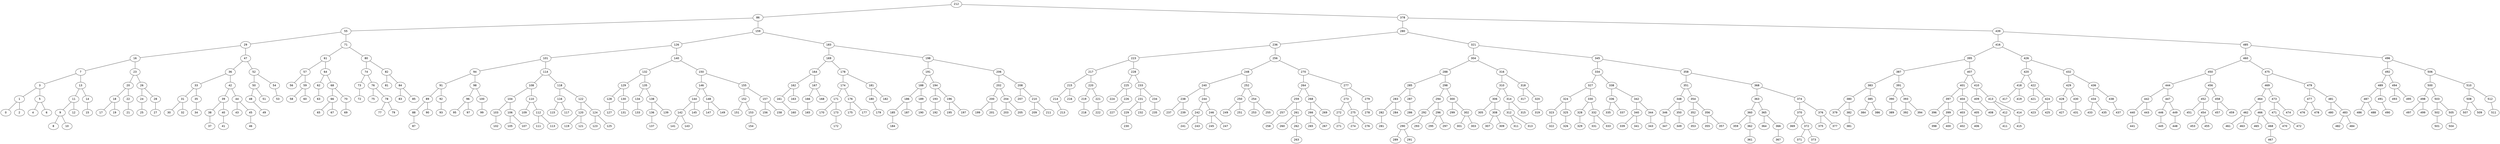graph BST {
    node [fontname="Helvetica"];
    212 [label="212"];
    212 -- 86;
    86 [label="86"];
    86 -- 55;
    55 [label="55"];
    55 -- 29;
    29 [label="29"];
    29 -- 16;
    16 [label="16"];
    16 -- 7;
    7 [label="7"];
    7 -- 3;
    3 [label="3"];
    3 -- 1;
    1 [label="1"];
    1 -- 0;
    0 [label="0"];
    1 -- 2;
    2 [label="2"];
    3 -- 5;
    5 [label="5"];
    5 -- 4;
    4 [label="4"];
    5 -- 6;
    6 [label="6"];
    7 -- 13;
    13 [label="13"];
    13 -- 11;
    11 [label="11"];
    11 -- 9;
    9 [label="9"];
    9 -- 8;
    8 [label="8"];
    9 -- 10;
    10 [label="10"];
    11 -- 12;
    12 [label="12"];
    13 -- 14;
    14 [label="14"];
    14 -- 15;
    15 [label="15"];
    16 -- 23;
    23 [label="23"];
    23 -- 20;
    20 [label="20"];
    20 -- 18;
    18 [label="18"];
    18 -- 17;
    17 [label="17"];
    18 -- 19;
    19 [label="19"];
    20 -- 22;
    22 [label="22"];
    22 -- 21;
    21 [label="21"];
    23 -- 26;
    26 [label="26"];
    26 -- 24;
    24 [label="24"];
    24 -- 25;
    25 [label="25"];
    26 -- 28;
    28 [label="28"];
    28 -- 27;
    27 [label="27"];
    29 -- 47;
    47 [label="47"];
    47 -- 36;
    36 [label="36"];
    36 -- 33;
    33 [label="33"];
    33 -- 31;
    31 [label="31"];
    31 -- 30;
    30 [label="30"];
    31 -- 32;
    32 [label="32"];
    33 -- 35;
    35 [label="35"];
    35 -- 34;
    34 [label="34"];
    36 -- 42;
    42 [label="42"];
    42 -- 39;
    39 [label="39"];
    39 -- 38;
    38 [label="38"];
    38 -- 37;
    37 [label="37"];
    39 -- 40;
    40 [label="40"];
    40 -- 41;
    41 [label="41"];
    42 -- 44;
    44 [label="44"];
    44 -- 43;
    43 [label="43"];
    44 -- 45;
    45 [label="45"];
    45 -- 46;
    46 [label="46"];
    47 -- 52;
    52 [label="52"];
    52 -- 50;
    50 [label="50"];
    50 -- 48;
    48 [label="48"];
    48 -- 49;
    49 [label="49"];
    50 -- 51;
    51 [label="51"];
    52 -- 54;
    54 [label="54"];
    54 -- 53;
    53 [label="53"];
    55 -- 71;
    71 [label="71"];
    71 -- 61;
    61 [label="61"];
    61 -- 57;
    57 [label="57"];
    57 -- 56;
    56 [label="56"];
    57 -- 59;
    59 [label="59"];
    59 -- 58;
    58 [label="58"];
    59 -- 60;
    60 [label="60"];
    61 -- 64;
    64 [label="64"];
    64 -- 62;
    62 [label="62"];
    62 -- 63;
    63 [label="63"];
    64 -- 68;
    68 [label="68"];
    68 -- 66;
    66 [label="66"];
    66 -- 65;
    65 [label="65"];
    66 -- 67;
    67 [label="67"];
    68 -- 70;
    70 [label="70"];
    70 -- 69;
    69 [label="69"];
    71 -- 80;
    80 [label="80"];
    80 -- 74;
    74 [label="74"];
    74 -- 73;
    73 [label="73"];
    73 -- 72;
    72 [label="72"];
    74 -- 76;
    76 [label="76"];
    76 -- 75;
    75 [label="75"];
    76 -- 78;
    78 [label="78"];
    78 -- 77;
    77 [label="77"];
    78 -- 79;
    79 [label="79"];
    80 -- 82;
    82 [label="82"];
    82 -- 81;
    81 [label="81"];
    82 -- 84;
    84 [label="84"];
    84 -- 83;
    83 [label="83"];
    84 -- 85;
    85 [label="85"];
    86 -- 159;
    159 [label="159"];
    159 -- 126;
    126 [label="126"];
    126 -- 101;
    101 [label="101"];
    101 -- 94;
    94 [label="94"];
    94 -- 91;
    91 [label="91"];
    91 -- 89;
    89 [label="89"];
    89 -- 88;
    88 [label="88"];
    88 -- 87;
    87 [label="87"];
    89 -- 90;
    90 [label="90"];
    91 -- 92;
    92 [label="92"];
    92 -- 93;
    93 [label="93"];
    94 -- 98;
    98 [label="98"];
    98 -- 96;
    96 [label="96"];
    96 -- 95;
    95 [label="95"];
    96 -- 97;
    97 [label="97"];
    98 -- 100;
    100 [label="100"];
    100 -- 99;
    99 [label="99"];
    101 -- 114;
    114 [label="114"];
    114 -- 108;
    108 [label="108"];
    108 -- 104;
    104 [label="104"];
    104 -- 103;
    103 [label="103"];
    103 -- 102;
    102 [label="102"];
    104 -- 106;
    106 [label="106"];
    106 -- 105;
    105 [label="105"];
    106 -- 107;
    107 [label="107"];
    108 -- 110;
    110 [label="110"];
    110 -- 109;
    109 [label="109"];
    110 -- 112;
    112 [label="112"];
    112 -- 111;
    111 [label="111"];
    112 -- 113;
    113 [label="113"];
    114 -- 118;
    118 [label="118"];
    118 -- 116;
    116 [label="116"];
    116 -- 115;
    115 [label="115"];
    116 -- 117;
    117 [label="117"];
    118 -- 122;
    122 [label="122"];
    122 -- 120;
    120 [label="120"];
    120 -- 119;
    119 [label="119"];
    120 -- 121;
    121 [label="121"];
    122 -- 124;
    124 [label="124"];
    124 -- 123;
    123 [label="123"];
    124 -- 125;
    125 [label="125"];
    126 -- 140;
    140 [label="140"];
    140 -- 132;
    132 [label="132"];
    132 -- 129;
    129 [label="129"];
    129 -- 128;
    128 [label="128"];
    128 -- 127;
    127 [label="127"];
    129 -- 130;
    130 [label="130"];
    130 -- 131;
    131 [label="131"];
    132 -- 135;
    135 [label="135"];
    135 -- 134;
    134 [label="134"];
    134 -- 133;
    133 [label="133"];
    135 -- 138;
    138 [label="138"];
    138 -- 136;
    136 [label="136"];
    136 -- 137;
    137 [label="137"];
    138 -- 139;
    139 [label="139"];
    140 -- 150;
    150 [label="150"];
    150 -- 146;
    146 [label="146"];
    146 -- 144;
    144 [label="144"];
    144 -- 142;
    142 [label="142"];
    142 -- 141;
    141 [label="141"];
    142 -- 143;
    143 [label="143"];
    144 -- 145;
    145 [label="145"];
    146 -- 148;
    148 [label="148"];
    148 -- 147;
    147 [label="147"];
    148 -- 149;
    149 [label="149"];
    150 -- 155;
    155 [label="155"];
    155 -- 152;
    152 [label="152"];
    152 -- 151;
    151 [label="151"];
    152 -- 153;
    153 [label="153"];
    153 -- 154;
    154 [label="154"];
    155 -- 157;
    157 [label="157"];
    157 -- 156;
    156 [label="156"];
    157 -- 158;
    158 [label="158"];
    159 -- 183;
    183 [label="183"];
    183 -- 169;
    169 [label="169"];
    169 -- 164;
    164 [label="164"];
    164 -- 162;
    162 [label="162"];
    162 -- 161;
    161 [label="161"];
    161 -- 160;
    160 [label="160"];
    162 -- 163;
    163 [label="163"];
    164 -- 167;
    167 [label="167"];
    167 -- 166;
    166 [label="166"];
    166 -- 165;
    165 [label="165"];
    167 -- 168;
    168 [label="168"];
    169 -- 178;
    178 [label="178"];
    178 -- 174;
    174 [label="174"];
    174 -- 171;
    171 [label="171"];
    171 -- 170;
    170 [label="170"];
    171 -- 173;
    173 [label="173"];
    173 -- 172;
    172 [label="172"];
    174 -- 176;
    176 [label="176"];
    176 -- 175;
    175 [label="175"];
    176 -- 177;
    177 [label="177"];
    178 -- 181;
    181 [label="181"];
    181 -- 180;
    180 [label="180"];
    180 -- 179;
    179 [label="179"];
    181 -- 182;
    182 [label="182"];
    183 -- 198;
    198 [label="198"];
    198 -- 191;
    191 [label="191"];
    191 -- 188;
    188 [label="188"];
    188 -- 186;
    186 [label="186"];
    186 -- 185;
    185 [label="185"];
    185 -- 184;
    184 [label="184"];
    186 -- 187;
    187 [label="187"];
    188 -- 189;
    189 [label="189"];
    189 -- 190;
    190 [label="190"];
    191 -- 194;
    194 [label="194"];
    194 -- 193;
    193 [label="193"];
    193 -- 192;
    192 [label="192"];
    194 -- 196;
    196 [label="196"];
    196 -- 195;
    195 [label="195"];
    196 -- 197;
    197 [label="197"];
    198 -- 206;
    206 [label="206"];
    206 -- 202;
    202 [label="202"];
    202 -- 200;
    200 [label="200"];
    200 -- 199;
    199 [label="199"];
    200 -- 201;
    201 [label="201"];
    202 -- 204;
    204 [label="204"];
    204 -- 203;
    203 [label="203"];
    204 -- 205;
    205 [label="205"];
    206 -- 208;
    208 [label="208"];
    208 -- 207;
    207 [label="207"];
    208 -- 210;
    210 [label="210"];
    210 -- 209;
    209 [label="209"];
    210 -- 211;
    211 [label="211"];
    212 -- 378;
    378 [label="378"];
    378 -- 280;
    280 [label="280"];
    280 -- 236;
    236 [label="236"];
    236 -- 223;
    223 [label="223"];
    223 -- 217;
    217 [label="217"];
    217 -- 215;
    215 [label="215"];
    215 -- 214;
    214 [label="214"];
    214 -- 213;
    213 [label="213"];
    215 -- 216;
    216 [label="216"];
    217 -- 220;
    220 [label="220"];
    220 -- 219;
    219 [label="219"];
    219 -- 218;
    218 [label="218"];
    220 -- 221;
    221 [label="221"];
    221 -- 222;
    222 [label="222"];
    223 -- 228;
    228 [label="228"];
    228 -- 225;
    225 [label="225"];
    225 -- 224;
    224 [label="224"];
    225 -- 226;
    226 [label="226"];
    226 -- 227;
    227 [label="227"];
    228 -- 233;
    233 [label="233"];
    233 -- 231;
    231 [label="231"];
    231 -- 229;
    229 [label="229"];
    229 -- 230;
    230 [label="230"];
    231 -- 232;
    232 [label="232"];
    233 -- 234;
    234 [label="234"];
    234 -- 235;
    235 [label="235"];
    236 -- 256;
    256 [label="256"];
    256 -- 248;
    248 [label="248"];
    248 -- 240;
    240 [label="240"];
    240 -- 238;
    238 [label="238"];
    238 -- 237;
    237 [label="237"];
    238 -- 239;
    239 [label="239"];
    240 -- 244;
    244 [label="244"];
    244 -- 242;
    242 [label="242"];
    242 -- 241;
    241 [label="241"];
    242 -- 243;
    243 [label="243"];
    244 -- 246;
    246 [label="246"];
    246 -- 245;
    245 [label="245"];
    246 -- 247;
    247 [label="247"];
    248 -- 252;
    252 [label="252"];
    252 -- 250;
    250 [label="250"];
    250 -- 249;
    249 [label="249"];
    250 -- 251;
    251 [label="251"];
    252 -- 254;
    254 [label="254"];
    254 -- 253;
    253 [label="253"];
    254 -- 255;
    255 [label="255"];
    256 -- 270;
    270 [label="270"];
    270 -- 264;
    264 [label="264"];
    264 -- 259;
    259 [label="259"];
    259 -- 257;
    257 [label="257"];
    257 -- 258;
    258 [label="258"];
    259 -- 261;
    261 [label="261"];
    261 -- 260;
    260 [label="260"];
    261 -- 262;
    262 [label="262"];
    262 -- 263;
    263 [label="263"];
    264 -- 268;
    268 [label="268"];
    268 -- 266;
    266 [label="266"];
    266 -- 265;
    265 [label="265"];
    266 -- 267;
    267 [label="267"];
    268 -- 269;
    269 [label="269"];
    270 -- 277;
    277 [label="277"];
    277 -- 273;
    273 [label="273"];
    273 -- 272;
    272 [label="272"];
    272 -- 271;
    271 [label="271"];
    273 -- 275;
    275 [label="275"];
    275 -- 274;
    274 [label="274"];
    275 -- 276;
    276 [label="276"];
    277 -- 279;
    279 [label="279"];
    279 -- 278;
    278 [label="278"];
    280 -- 321;
    321 [label="321"];
    321 -- 304;
    304 [label="304"];
    304 -- 288;
    288 [label="288"];
    288 -- 285;
    285 [label="285"];
    285 -- 283;
    283 [label="283"];
    283 -- 282;
    282 [label="282"];
    282 -- 281;
    281 [label="281"];
    283 -- 284;
    284 [label="284"];
    285 -- 287;
    287 [label="287"];
    287 -- 286;
    286 [label="286"];
    288 -- 298;
    298 [label="298"];
    298 -- 294;
    294 [label="294"];
    294 -- 292;
    292 [label="292"];
    292 -- 290;
    290 [label="290"];
    290 -- 289;
    289 [label="289"];
    290 -- 291;
    291 [label="291"];
    292 -- 293;
    293 [label="293"];
    294 -- 296;
    296 [label="296"];
    296 -- 295;
    295 [label="295"];
    296 -- 297;
    297 [label="297"];
    298 -- 300;
    300 [label="300"];
    300 -- 299;
    299 [label="299"];
    300 -- 302;
    302 [label="302"];
    302 -- 301;
    301 [label="301"];
    302 -- 303;
    303 [label="303"];
    304 -- 316;
    316 [label="316"];
    316 -- 310;
    310 [label="310"];
    310 -- 306;
    306 [label="306"];
    306 -- 305;
    305 [label="305"];
    306 -- 308;
    308 [label="308"];
    308 -- 307;
    307 [label="307"];
    308 -- 309;
    309 [label="309"];
    310 -- 314;
    314 [label="314"];
    314 -- 312;
    312 [label="312"];
    312 -- 311;
    311 [label="311"];
    312 -- 313;
    313 [label="313"];
    314 -- 315;
    315 [label="315"];
    316 -- 318;
    318 [label="318"];
    318 -- 317;
    317 [label="317"];
    318 -- 320;
    320 [label="320"];
    320 -- 319;
    319 [label="319"];
    321 -- 345;
    345 [label="345"];
    345 -- 334;
    334 [label="334"];
    334 -- 327;
    327 [label="327"];
    327 -- 324;
    324 [label="324"];
    324 -- 323;
    323 [label="323"];
    323 -- 322;
    322 [label="322"];
    324 -- 325;
    325 [label="325"];
    325 -- 326;
    326 [label="326"];
    327 -- 330;
    330 [label="330"];
    330 -- 328;
    328 [label="328"];
    328 -- 329;
    329 [label="329"];
    330 -- 332;
    332 [label="332"];
    332 -- 331;
    331 [label="331"];
    332 -- 333;
    333 [label="333"];
    334 -- 338;
    338 [label="338"];
    338 -- 336;
    336 [label="336"];
    336 -- 335;
    335 [label="335"];
    336 -- 337;
    337 [label="337"];
    338 -- 342;
    342 [label="342"];
    342 -- 340;
    340 [label="340"];
    340 -- 339;
    339 [label="339"];
    340 -- 341;
    341 [label="341"];
    342 -- 344;
    344 [label="344"];
    344 -- 343;
    343 [label="343"];
    345 -- 358;
    358 [label="358"];
    358 -- 351;
    351 [label="351"];
    351 -- 348;
    348 [label="348"];
    348 -- 346;
    346 [label="346"];
    346 -- 347;
    347 [label="347"];
    348 -- 350;
    350 [label="350"];
    350 -- 349;
    349 [label="349"];
    351 -- 354;
    354 [label="354"];
    354 -- 352;
    352 [label="352"];
    352 -- 353;
    353 [label="353"];
    354 -- 356;
    356 [label="356"];
    356 -- 355;
    355 [label="355"];
    356 -- 357;
    357 [label="357"];
    358 -- 368;
    368 [label="368"];
    368 -- 363;
    363 [label="363"];
    363 -- 360;
    360 [label="360"];
    360 -- 359;
    359 [label="359"];
    360 -- 362;
    362 [label="362"];
    362 -- 361;
    361 [label="361"];
    363 -- 365;
    365 [label="365"];
    365 -- 364;
    364 [label="364"];
    365 -- 366;
    366 [label="366"];
    366 -- 367;
    367 [label="367"];
    368 -- 374;
    374 [label="374"];
    374 -- 370;
    370 [label="370"];
    370 -- 369;
    369 [label="369"];
    370 -- 372;
    372 [label="372"];
    372 -- 371;
    371 [label="371"];
    372 -- 373;
    373 [label="373"];
    374 -- 376;
    376 [label="376"];
    376 -- 375;
    375 [label="375"];
    376 -- 377;
    377 [label="377"];
    378 -- 439;
    439 [label="439"];
    439 -- 416;
    416 [label="416"];
    416 -- 395;
    395 [label="395"];
    395 -- 387;
    387 [label="387"];
    387 -- 383;
    383 [label="383"];
    383 -- 380;
    380 [label="380"];
    380 -- 379;
    379 [label="379"];
    380 -- 382;
    382 [label="382"];
    382 -- 381;
    381 [label="381"];
    383 -- 385;
    385 [label="385"];
    385 -- 384;
    384 [label="384"];
    385 -- 386;
    386 [label="386"];
    387 -- 391;
    391 [label="391"];
    391 -- 390;
    390 [label="390"];
    390 -- 389;
    389 [label="389"];
    391 -- 393;
    393 [label="393"];
    393 -- 392;
    392 [label="392"];
    393 -- 394;
    394 [label="394"];
    395 -- 407;
    407 [label="407"];
    407 -- 401;
    401 [label="401"];
    401 -- 397;
    397 [label="397"];
    397 -- 396;
    396 [label="396"];
    397 -- 399;
    399 [label="399"];
    399 -- 398;
    398 [label="398"];
    399 -- 400;
    400 [label="400"];
    401 -- 404;
    404 [label="404"];
    404 -- 403;
    403 [label="403"];
    403 -- 402;
    402 [label="402"];
    404 -- 405;
    405 [label="405"];
    405 -- 406;
    406 [label="406"];
    407 -- 410;
    410 [label="410"];
    410 -- 409;
    409 [label="409"];
    409 -- 408;
    408 [label="408"];
    410 -- 413;
    413 [label="413"];
    413 -- 412;
    412 [label="412"];
    412 -- 411;
    411 [label="411"];
    413 -- 414;
    414 [label="414"];
    414 -- 415;
    415 [label="415"];
    416 -- 426;
    426 [label="426"];
    426 -- 420;
    420 [label="420"];
    420 -- 418;
    418 [label="418"];
    418 -- 417;
    417 [label="417"];
    418 -- 419;
    419 [label="419"];
    420 -- 422;
    422 [label="422"];
    422 -- 421;
    421 [label="421"];
    422 -- 424;
    424 [label="424"];
    424 -- 423;
    423 [label="423"];
    424 -- 425;
    425 [label="425"];
    426 -- 432;
    432 [label="432"];
    432 -- 429;
    429 [label="429"];
    429 -- 428;
    428 [label="428"];
    428 -- 427;
    427 [label="427"];
    429 -- 430;
    430 [label="430"];
    430 -- 431;
    431 [label="431"];
    432 -- 436;
    436 [label="436"];
    436 -- 434;
    434 [label="434"];
    434 -- 433;
    433 [label="433"];
    434 -- 435;
    435 [label="435"];
    436 -- 438;
    438 [label="438"];
    438 -- 437;
    437 [label="437"];
    439 -- 485;
    485 [label="485"];
    485 -- 460;
    460 [label="460"];
    460 -- 450;
    450 [label="450"];
    450 -- 444;
    444 [label="444"];
    444 -- 442;
    442 [label="442"];
    442 -- 440;
    440 [label="440"];
    440 -- 441;
    441 [label="441"];
    442 -- 443;
    443 [label="443"];
    444 -- 447;
    447 [label="447"];
    447 -- 446;
    446 [label="446"];
    446 -- 445;
    445 [label="445"];
    447 -- 449;
    449 [label="449"];
    449 -- 448;
    448 [label="448"];
    450 -- 456;
    456 [label="456"];
    456 -- 452;
    452 [label="452"];
    452 -- 451;
    451 [label="451"];
    452 -- 454;
    454 [label="454"];
    454 -- 453;
    453 [label="453"];
    454 -- 455;
    455 [label="455"];
    456 -- 458;
    458 [label="458"];
    458 -- 457;
    457 [label="457"];
    458 -- 459;
    459 [label="459"];
    460 -- 475;
    475 [label="475"];
    475 -- 469;
    469 [label="469"];
    469 -- 464;
    464 [label="464"];
    464 -- 462;
    462 [label="462"];
    462 -- 461;
    461 [label="461"];
    462 -- 463;
    463 [label="463"];
    464 -- 466;
    466 [label="466"];
    466 -- 465;
    465 [label="465"];
    466 -- 468;
    468 [label="468"];
    468 -- 467;
    467 [label="467"];
    469 -- 473;
    473 [label="473"];
    473 -- 471;
    471 [label="471"];
    471 -- 470;
    470 [label="470"];
    471 -- 472;
    472 [label="472"];
    473 -- 474;
    474 [label="474"];
    475 -- 479;
    479 [label="479"];
    479 -- 477;
    477 [label="477"];
    477 -- 476;
    476 [label="476"];
    477 -- 478;
    478 [label="478"];
    479 -- 481;
    481 [label="481"];
    481 -- 480;
    480 [label="480"];
    481 -- 483;
    483 [label="483"];
    483 -- 482;
    482 [label="482"];
    483 -- 484;
    484 [label="484"];
    485 -- 496;
    496 [label="496"];
    496 -- 492;
    492 [label="492"];
    492 -- 489;
    489 [label="489"];
    489 -- 487;
    487 [label="487"];
    487 -- 486;
    486 [label="486"];
    487 -- 488;
    488 [label="488"];
    489 -- 491;
    491 [label="491"];
    491 -- 490;
    490 [label="490"];
    492 -- 494;
    494 [label="494"];
    494 -- 493;
    493 [label="493"];
    494 -- 495;
    495 [label="495"];
    496 -- 506;
    506 [label="506"];
    506 -- 500;
    500 [label="500"];
    500 -- 498;
    498 [label="498"];
    498 -- 497;
    497 [label="497"];
    498 -- 499;
    499 [label="499"];
    500 -- 503;
    503 [label="503"];
    503 -- 502;
    502 [label="502"];
    502 -- 501;
    501 [label="501"];
    503 -- 505;
    505 [label="505"];
    505 -- 504;
    504 [label="504"];
    506 -- 510;
    510 [label="510"];
    510 -- 508;
    508 [label="508"];
    508 -- 507;
    507 [label="507"];
    508 -- 509;
    509 [label="509"];
    510 -- 512;
    512 [label="512"];
    512 -- 511;
    511 [label="511"];
}
